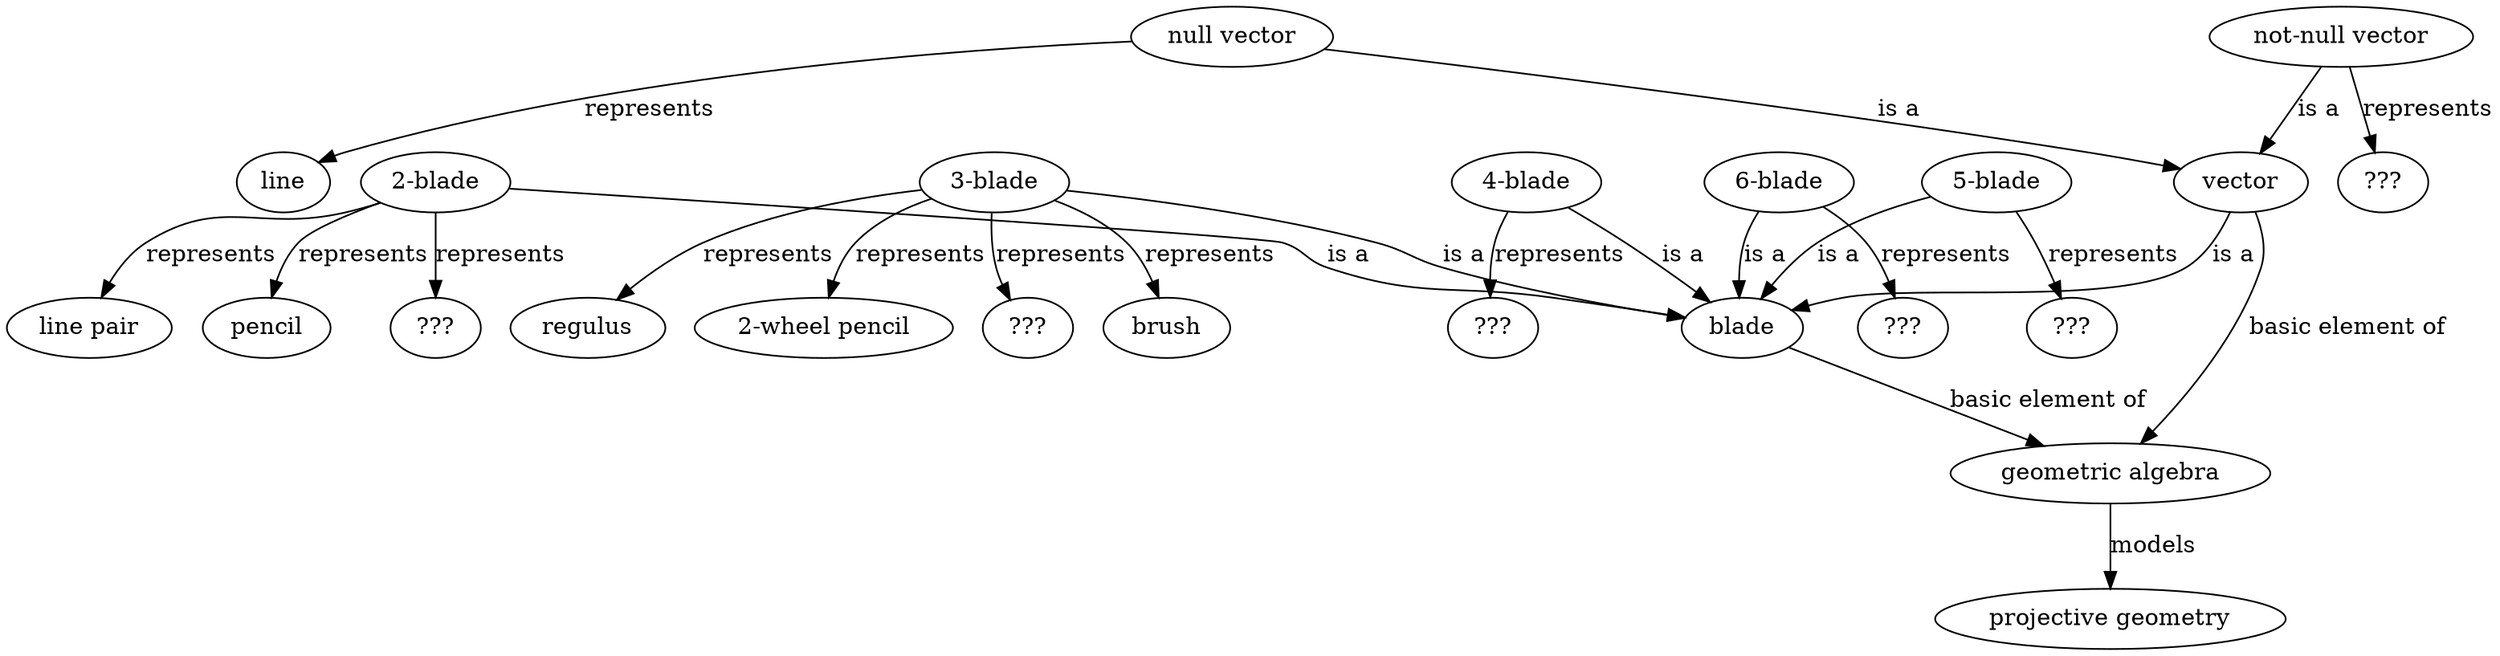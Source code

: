 digraph conceptmap {
node [shape=ellipse]; 
ga [label="geometric algebra"];
projective [label="projective geometry"]; 

vector;
nullvector [label="null vector"];
notnullvector [label="not-null vector"];
twoblade [label="2-blade"];
threeblade [label="3-blade"];
fourblade [label="4-blade"];
fiveblade [label="5-blade"];
sixblade [label="6-blade"];
blade [label="blade"];

line; 
linepair [label="line pair"];
pencil [label="pencil"];
brush [label="brush"];
regulus [label="regulus"];
doublewheelpencil [label="2-wheel pencil"];
q1 [label="???"];
q2 [label="???"];
q3 [label="???"];
q4 [label="???"];
q5 [label="???"];
q6 [label="???"];

ga -> projective [label="models"];

blade -> ga [label="basic element of"];
vector -> ga [label="basic element of"];
vector -> blade [label="is a"];

nullvector -> vector [label="is a"];
nullvector -> line [label="represents"];

notnullvector -> vector [label="is a"];
notnullvector -> q1 [label="represents"];

twoblade -> linepair [label="represents"];
twoblade -> pencil [label="represents"];
twoblade -> q2 [label="represents"];

threeblade -> regulus [label="represents"];
threeblade -> doublewheelpencil [label="represents"];
threeblade -> brush [label="represents"];
threeblade -> q3 [label="represents"];

fourblade -> q4 [label="represents"];
fiveblade -> q5 [label="represents"];
sixblade -> q6 [label="represents"];

twoblade -> blade [label="is a"];
threeblade -> blade [label="is a"];
fourblade -> blade [label="is a"];
fiveblade -> blade [label="is a"];
sixblade -> blade [label="is a"];
}
